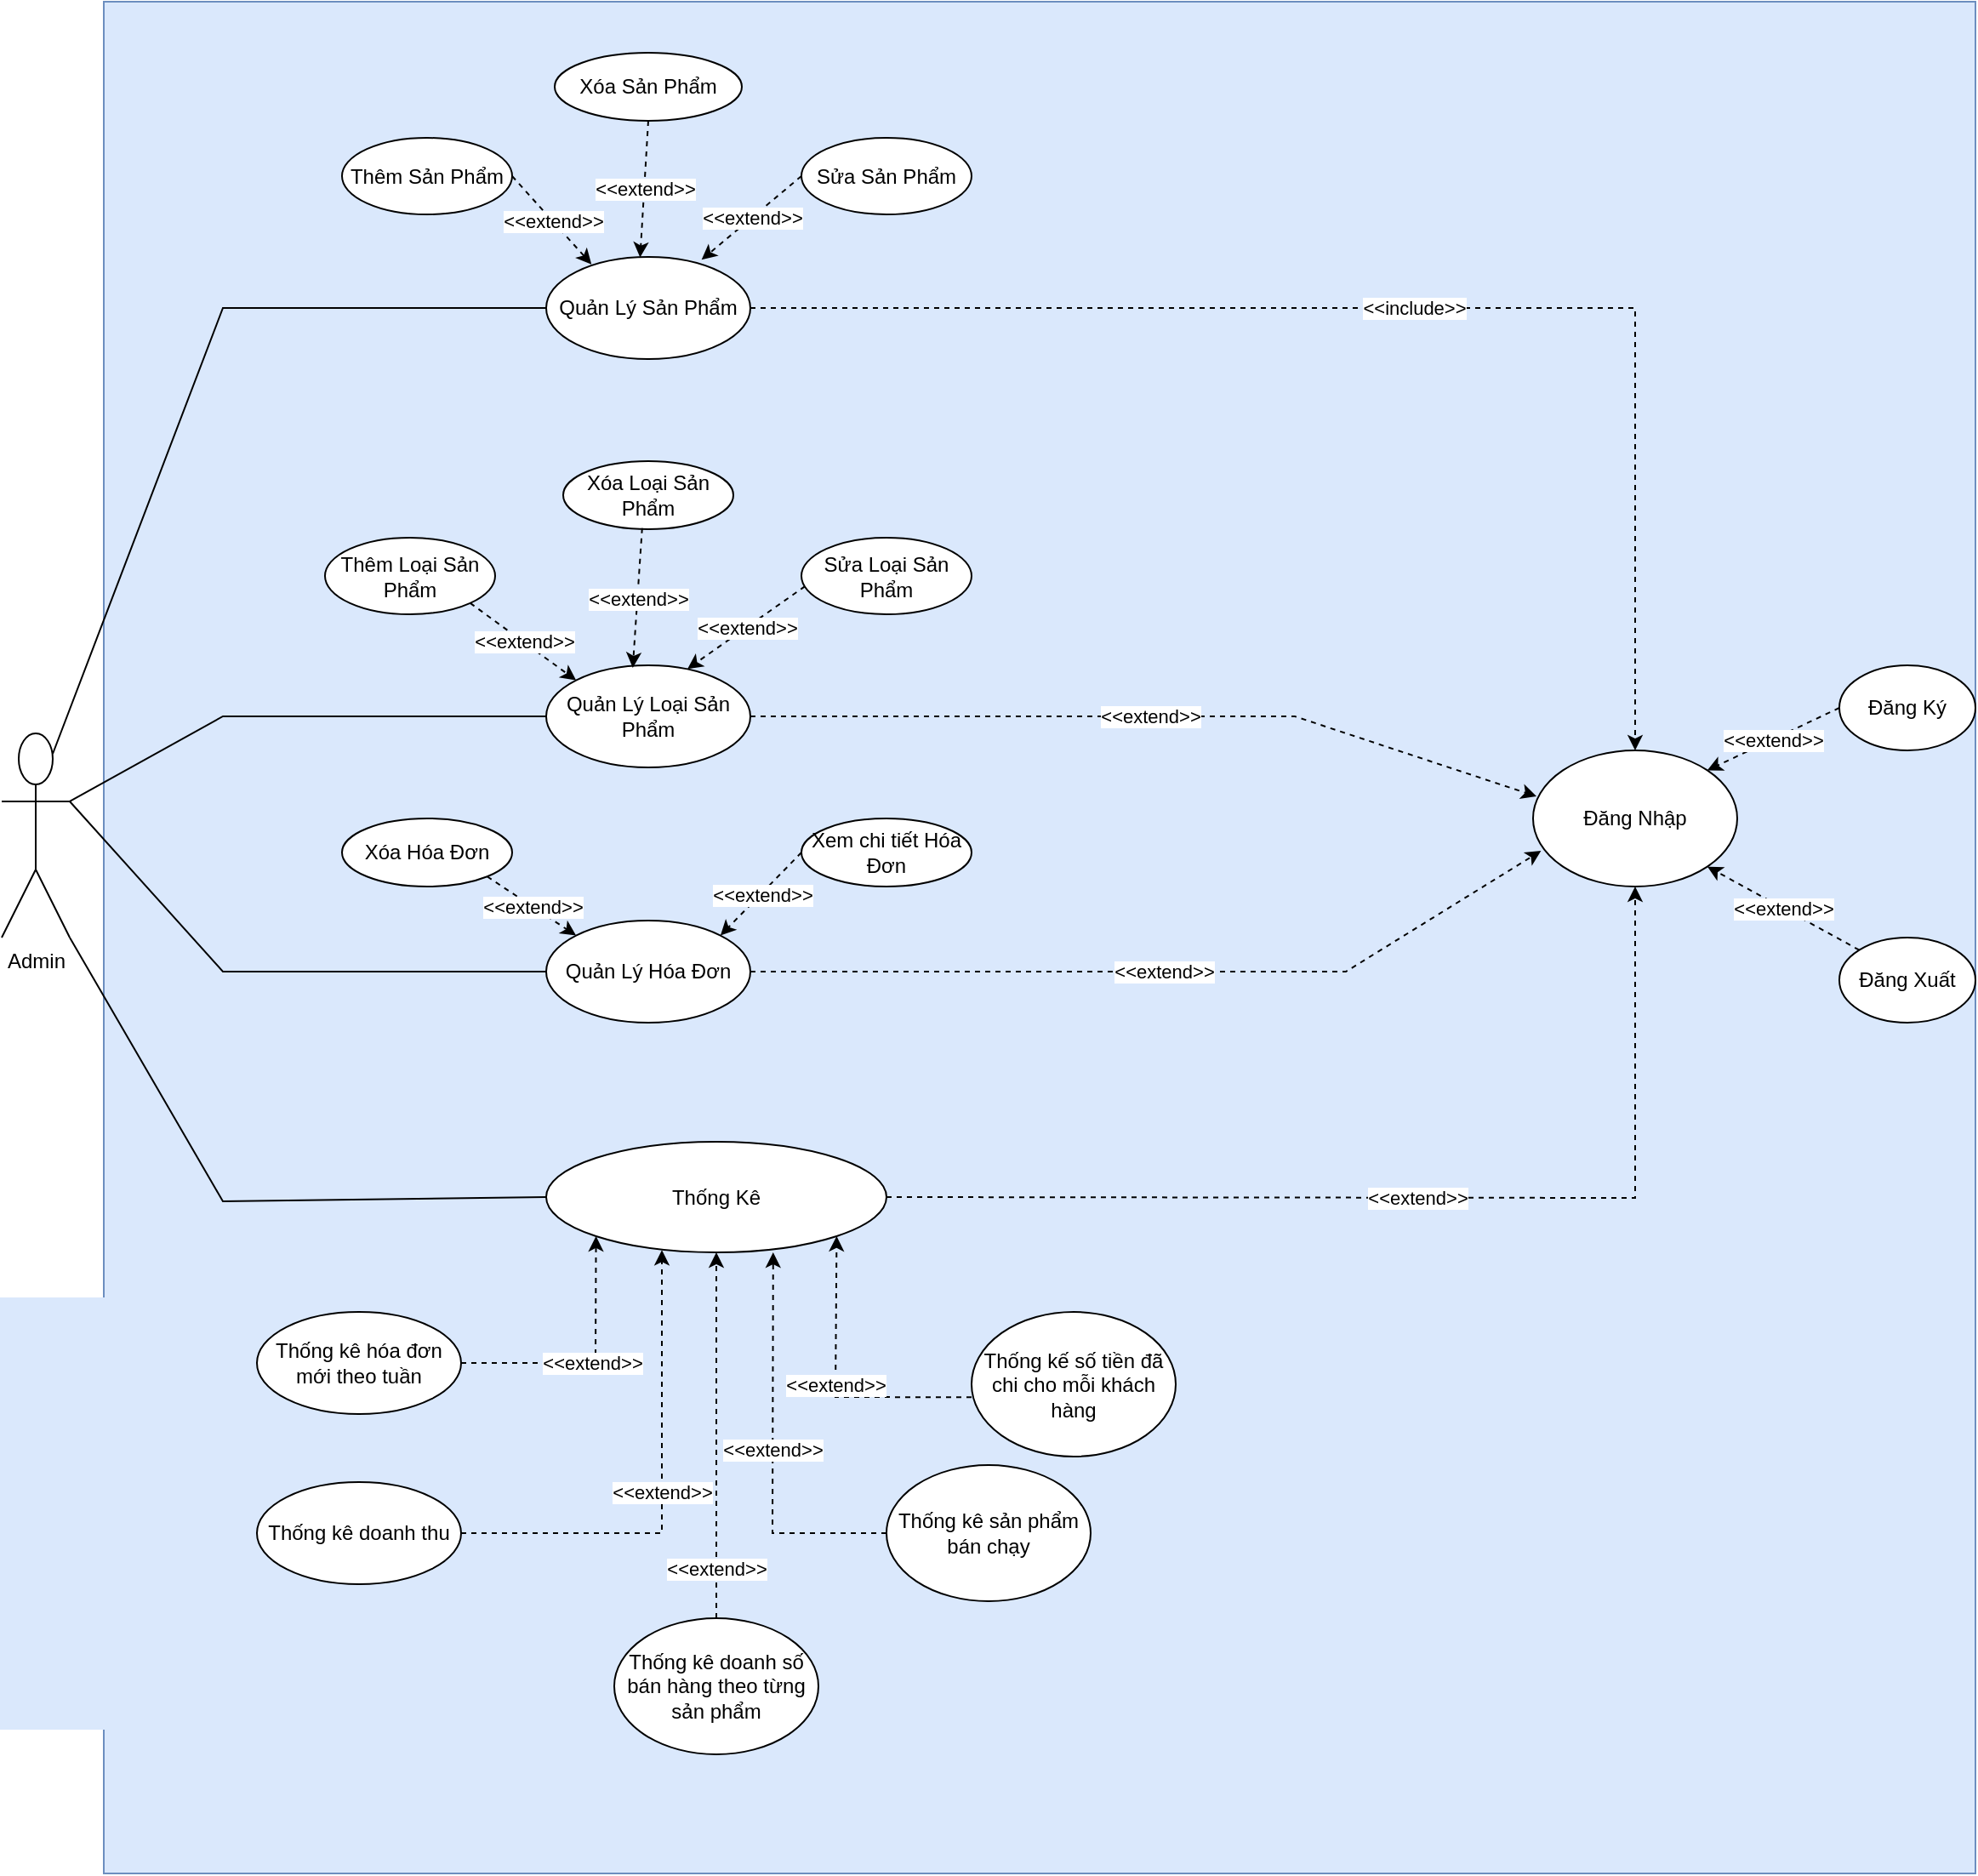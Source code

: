 <mxfile version="16.0.3" type="github" pages="2">
  <diagram id="HaQmwH3HXjexHFU-qfym" name="Admin">
    <mxGraphModel dx="1738" dy="2138" grid="1" gridSize="10" guides="1" tooltips="1" connect="1" arrows="1" fold="1" page="1" pageScale="1" pageWidth="827" pageHeight="1169" math="0" shadow="0">
      <root>
        <mxCell id="0" />
        <mxCell id="1" parent="0" />
        <mxCell id="b2a4z9m1obHcHkiUkjJr-1" value="" style="whiteSpace=wrap;html=1;aspect=fixed;fillColor=#dae8fc;strokeColor=#6c8ebf;" parent="1" vertex="1">
          <mxGeometry x="70" y="-140" width="1100" height="1100" as="geometry" />
        </mxCell>
        <mxCell id="2sSeKBzKPZfeEy6mwuEM-1" value="Admin" style="shape=umlActor;verticalLabelPosition=bottom;verticalAlign=top;html=1;outlineConnect=0;" parent="1" vertex="1">
          <mxGeometry x="10" y="290" width="40" height="120" as="geometry" />
        </mxCell>
        <mxCell id="2sSeKBzKPZfeEy6mwuEM-2" value="Quản Lý Sản Phẩm" style="ellipse;whiteSpace=wrap;html=1;" parent="1" vertex="1">
          <mxGeometry x="330" y="10" width="120" height="60" as="geometry" />
        </mxCell>
        <mxCell id="2sSeKBzKPZfeEy6mwuEM-3" value="Xóa Sản Phẩm" style="ellipse;whiteSpace=wrap;html=1;" parent="1" vertex="1">
          <mxGeometry x="335" y="-110" width="110" height="40" as="geometry" />
        </mxCell>
        <mxCell id="2sSeKBzKPZfeEy6mwuEM-5" value="Quản Lý Loại Sản Phẩm" style="ellipse;whiteSpace=wrap;html=1;" parent="1" vertex="1">
          <mxGeometry x="330" y="250" width="120" height="60" as="geometry" />
        </mxCell>
        <mxCell id="2sSeKBzKPZfeEy6mwuEM-6" value="Sửa Loại Sản Phẩm" style="ellipse;whiteSpace=wrap;html=1;" parent="1" vertex="1">
          <mxGeometry x="480" y="175" width="100" height="45" as="geometry" />
        </mxCell>
        <mxCell id="2sSeKBzKPZfeEy6mwuEM-8" value="Thêm Loại Sản Phẩm" style="ellipse;whiteSpace=wrap;html=1;" parent="1" vertex="1">
          <mxGeometry x="200" y="175" width="100" height="45" as="geometry" />
        </mxCell>
        <mxCell id="2sSeKBzKPZfeEy6mwuEM-10" value="Xóa Loại Sản Phẩm" style="ellipse;whiteSpace=wrap;html=1;" parent="1" vertex="1">
          <mxGeometry x="340" y="130" width="100" height="40" as="geometry" />
        </mxCell>
        <mxCell id="2sSeKBzKPZfeEy6mwuEM-13" value="Thêm Sản Phẩm" style="ellipse;whiteSpace=wrap;html=1;" parent="1" vertex="1">
          <mxGeometry x="210" y="-60" width="100" height="45" as="geometry" />
        </mxCell>
        <mxCell id="2sSeKBzKPZfeEy6mwuEM-15" value="Sửa Sản Phẩm" style="ellipse;whiteSpace=wrap;html=1;" parent="1" vertex="1">
          <mxGeometry x="480" y="-60" width="100" height="45" as="geometry" />
        </mxCell>
        <mxCell id="2sSeKBzKPZfeEy6mwuEM-16" value="Quản Lý Hóa Đơn" style="ellipse;whiteSpace=wrap;html=1;" parent="1" vertex="1">
          <mxGeometry x="330" y="400" width="120" height="60" as="geometry" />
        </mxCell>
        <mxCell id="2sSeKBzKPZfeEy6mwuEM-17" value="Xóa Hóa Đơn" style="ellipse;whiteSpace=wrap;html=1;" parent="1" vertex="1">
          <mxGeometry x="210" y="340" width="100" height="40" as="geometry" />
        </mxCell>
        <mxCell id="2sSeKBzKPZfeEy6mwuEM-19" value="Xem chi tiết Hóa Đơn" style="ellipse;whiteSpace=wrap;html=1;" parent="1" vertex="1">
          <mxGeometry x="480" y="340" width="100" height="40" as="geometry" />
        </mxCell>
        <mxCell id="2sSeKBzKPZfeEy6mwuEM-21" value="Thống Kê" style="ellipse;whiteSpace=wrap;html=1;" parent="1" vertex="1">
          <mxGeometry x="330" y="530" width="200" height="65" as="geometry" />
        </mxCell>
        <mxCell id="2sSeKBzKPZfeEy6mwuEM-22" value="Thống kê hóa đơn mới theo tuần" style="ellipse;whiteSpace=wrap;html=1;" parent="1" vertex="1">
          <mxGeometry x="160" y="630" width="120" height="60" as="geometry" />
        </mxCell>
        <mxCell id="2sSeKBzKPZfeEy6mwuEM-23" value="Thống kê doanh thu" style="ellipse;whiteSpace=wrap;html=1;" parent="1" vertex="1">
          <mxGeometry x="160" y="730" width="120" height="60" as="geometry" />
        </mxCell>
        <mxCell id="2sSeKBzKPZfeEy6mwuEM-24" value="Thống kê doanh số bán hàng theo từng sản phẩm" style="ellipse;whiteSpace=wrap;html=1;" parent="1" vertex="1">
          <mxGeometry x="370" y="810" width="120" height="80" as="geometry" />
        </mxCell>
        <mxCell id="2sSeKBzKPZfeEy6mwuEM-25" value="Thống kế số tiền đã chi cho mỗi khách hàng" style="ellipse;whiteSpace=wrap;html=1;" parent="1" vertex="1">
          <mxGeometry x="580" y="630" width="120" height="85" as="geometry" />
        </mxCell>
        <mxCell id="2sSeKBzKPZfeEy6mwuEM-26" value="Thống kê sản phẩm bán chạy" style="ellipse;whiteSpace=wrap;html=1;" parent="1" vertex="1">
          <mxGeometry x="530" y="720" width="120" height="80" as="geometry" />
        </mxCell>
        <mxCell id="2sSeKBzKPZfeEy6mwuEM-32" value="Đăng Nhập" style="ellipse;whiteSpace=wrap;html=1;" parent="1" vertex="1">
          <mxGeometry x="910" y="300" width="120" height="80" as="geometry" />
        </mxCell>
        <mxCell id="2sSeKBzKPZfeEy6mwuEM-33" value="Đăng Ký" style="ellipse;whiteSpace=wrap;html=1;" parent="1" vertex="1">
          <mxGeometry x="1090" y="250" width="80" height="50" as="geometry" />
        </mxCell>
        <mxCell id="2sSeKBzKPZfeEy6mwuEM-34" value="Đăng Xuất" style="ellipse;whiteSpace=wrap;html=1;" parent="1" vertex="1">
          <mxGeometry x="1090" y="410" width="80" height="50" as="geometry" />
        </mxCell>
        <mxCell id="FUVvX2TOFJs-rZoYn1ly-3" value="" style="endArrow=none;html=1;rounded=0;strokeColor=default;exitX=0.75;exitY=0.1;exitDx=0;exitDy=0;exitPerimeter=0;entryX=0;entryY=0.5;entryDx=0;entryDy=0;" parent="1" source="2sSeKBzKPZfeEy6mwuEM-1" target="2sSeKBzKPZfeEy6mwuEM-2" edge="1">
          <mxGeometry width="50" height="50" relative="1" as="geometry">
            <mxPoint x="580" y="500" as="sourcePoint" />
            <mxPoint x="630" y="450" as="targetPoint" />
            <Array as="points">
              <mxPoint x="140" y="40" />
            </Array>
          </mxGeometry>
        </mxCell>
        <mxCell id="FUVvX2TOFJs-rZoYn1ly-5" value="" style="endArrow=none;html=1;rounded=0;strokeColor=default;entryX=0;entryY=0.5;entryDx=0;entryDy=0;exitX=1;exitY=0.333;exitDx=0;exitDy=0;exitPerimeter=0;" parent="1" source="2sSeKBzKPZfeEy6mwuEM-1" target="2sSeKBzKPZfeEy6mwuEM-5" edge="1">
          <mxGeometry width="50" height="50" relative="1" as="geometry">
            <mxPoint x="100" y="320" as="sourcePoint" />
            <mxPoint x="630" y="450" as="targetPoint" />
            <Array as="points">
              <mxPoint x="140" y="280" />
            </Array>
          </mxGeometry>
        </mxCell>
        <mxCell id="FUVvX2TOFJs-rZoYn1ly-6" value="" style="endArrow=none;html=1;rounded=0;strokeColor=default;entryX=0;entryY=0.5;entryDx=0;entryDy=0;" parent="1" target="2sSeKBzKPZfeEy6mwuEM-16" edge="1">
          <mxGeometry width="50" height="50" relative="1" as="geometry">
            <mxPoint x="50" y="330" as="sourcePoint" />
            <mxPoint x="630" y="450" as="targetPoint" />
            <Array as="points">
              <mxPoint x="140" y="430" />
            </Array>
          </mxGeometry>
        </mxCell>
        <mxCell id="FUVvX2TOFJs-rZoYn1ly-7" value="" style="endArrow=none;html=1;rounded=0;strokeColor=default;exitX=1;exitY=1;exitDx=0;exitDy=0;exitPerimeter=0;entryX=0;entryY=0.5;entryDx=0;entryDy=0;" parent="1" source="2sSeKBzKPZfeEy6mwuEM-1" target="2sSeKBzKPZfeEy6mwuEM-21" edge="1">
          <mxGeometry width="50" height="50" relative="1" as="geometry">
            <mxPoint x="580" y="500" as="sourcePoint" />
            <mxPoint x="630" y="450" as="targetPoint" />
            <Array as="points">
              <mxPoint x="140" y="565" />
            </Array>
          </mxGeometry>
        </mxCell>
        <mxCell id="zfTVj7RX99jKt5tRlZYa-2" value="" style="endArrow=classic;html=1;rounded=0;dashed=1;exitX=1;exitY=0.5;exitDx=0;exitDy=0;entryX=0.222;entryY=0.072;entryDx=0;entryDy=0;entryPerimeter=0;" edge="1" parent="1" source="2sSeKBzKPZfeEy6mwuEM-13" target="2sSeKBzKPZfeEy6mwuEM-2">
          <mxGeometry relative="1" as="geometry">
            <mxPoint x="350" y="80" as="sourcePoint" />
            <mxPoint x="450" y="80" as="targetPoint" />
          </mxGeometry>
        </mxCell>
        <mxCell id="zfTVj7RX99jKt5tRlZYa-3" value="&amp;lt;&amp;lt;extend&amp;gt;&amp;gt;" style="edgeLabel;resizable=0;html=1;align=center;verticalAlign=middle;" connectable="0" vertex="1" parent="zfTVj7RX99jKt5tRlZYa-2">
          <mxGeometry relative="1" as="geometry" />
        </mxCell>
        <mxCell id="zfTVj7RX99jKt5tRlZYa-6" value="" style="endArrow=classic;html=1;rounded=0;dashed=1;exitX=0.5;exitY=1;exitDx=0;exitDy=0;entryX=0.46;entryY=0.005;entryDx=0;entryDy=0;entryPerimeter=0;" edge="1" parent="1" source="2sSeKBzKPZfeEy6mwuEM-3" target="2sSeKBzKPZfeEy6mwuEM-2">
          <mxGeometry relative="1" as="geometry">
            <mxPoint x="320" y="-27.5" as="sourcePoint" />
            <mxPoint x="366.64" y="24.32" as="targetPoint" />
          </mxGeometry>
        </mxCell>
        <mxCell id="zfTVj7RX99jKt5tRlZYa-7" value="&amp;lt;&amp;lt;extend&amp;gt;&amp;gt;" style="edgeLabel;resizable=0;html=1;align=center;verticalAlign=middle;" connectable="0" vertex="1" parent="zfTVj7RX99jKt5tRlZYa-6">
          <mxGeometry relative="1" as="geometry" />
        </mxCell>
        <mxCell id="zfTVj7RX99jKt5tRlZYa-8" value="" style="endArrow=classic;html=1;rounded=0;dashed=1;exitX=0;exitY=0.5;exitDx=0;exitDy=0;entryX=0.761;entryY=0.028;entryDx=0;entryDy=0;entryPerimeter=0;" edge="1" parent="1" source="2sSeKBzKPZfeEy6mwuEM-15" target="2sSeKBzKPZfeEy6mwuEM-2">
          <mxGeometry relative="1" as="geometry">
            <mxPoint x="400" y="-60" as="sourcePoint" />
            <mxPoint x="395.2" y="20.3" as="targetPoint" />
          </mxGeometry>
        </mxCell>
        <mxCell id="zfTVj7RX99jKt5tRlZYa-9" value="&amp;lt;&amp;lt;extend&amp;gt;&amp;gt;" style="edgeLabel;resizable=0;html=1;align=center;verticalAlign=middle;" connectable="0" vertex="1" parent="zfTVj7RX99jKt5tRlZYa-8">
          <mxGeometry relative="1" as="geometry" />
        </mxCell>
        <mxCell id="zfTVj7RX99jKt5tRlZYa-10" value="" style="endArrow=classic;html=1;rounded=0;dashed=1;exitX=1;exitY=1;exitDx=0;exitDy=0;entryX=0;entryY=0;entryDx=0;entryDy=0;" edge="1" parent="1" source="2sSeKBzKPZfeEy6mwuEM-8" target="2sSeKBzKPZfeEy6mwuEM-5">
          <mxGeometry relative="1" as="geometry">
            <mxPoint x="410" y="-50" as="sourcePoint" />
            <mxPoint x="405.2" y="30.3" as="targetPoint" />
          </mxGeometry>
        </mxCell>
        <mxCell id="zfTVj7RX99jKt5tRlZYa-11" value="&amp;lt;&amp;lt;extend&amp;gt;&amp;gt;" style="edgeLabel;resizable=0;html=1;align=center;verticalAlign=middle;" connectable="0" vertex="1" parent="zfTVj7RX99jKt5tRlZYa-10">
          <mxGeometry relative="1" as="geometry" />
        </mxCell>
        <mxCell id="zfTVj7RX99jKt5tRlZYa-12" value="" style="endArrow=classic;html=1;rounded=0;dashed=1;exitX=0.464;exitY=0.985;exitDx=0;exitDy=0;entryX=0.424;entryY=0.024;entryDx=0;entryDy=0;entryPerimeter=0;exitPerimeter=0;" edge="1" parent="1" source="2sSeKBzKPZfeEy6mwuEM-10" target="2sSeKBzKPZfeEy6mwuEM-5">
          <mxGeometry relative="1" as="geometry">
            <mxPoint x="295.62" y="223.29" as="sourcePoint" />
            <mxPoint x="357.392" y="268.878" as="targetPoint" />
          </mxGeometry>
        </mxCell>
        <mxCell id="zfTVj7RX99jKt5tRlZYa-13" value="&amp;lt;&amp;lt;extend&amp;gt;&amp;gt;" style="edgeLabel;resizable=0;html=1;align=center;verticalAlign=middle;" connectable="0" vertex="1" parent="zfTVj7RX99jKt5tRlZYa-12">
          <mxGeometry relative="1" as="geometry" />
        </mxCell>
        <mxCell id="zfTVj7RX99jKt5tRlZYa-14" value="" style="endArrow=classic;html=1;rounded=0;dashed=1;exitX=0.021;exitY=0.635;exitDx=0;exitDy=0;entryX=0.692;entryY=0.035;entryDx=0;entryDy=0;entryPerimeter=0;exitPerimeter=0;" edge="1" parent="1" source="2sSeKBzKPZfeEy6mwuEM-6" target="2sSeKBzKPZfeEy6mwuEM-5">
          <mxGeometry relative="1" as="geometry">
            <mxPoint x="396.4" y="179.4" as="sourcePoint" />
            <mxPoint x="390.88" y="261.44" as="targetPoint" />
          </mxGeometry>
        </mxCell>
        <mxCell id="zfTVj7RX99jKt5tRlZYa-15" value="&amp;lt;&amp;lt;extend&amp;gt;&amp;gt;" style="edgeLabel;resizable=0;html=1;align=center;verticalAlign=middle;" connectable="0" vertex="1" parent="zfTVj7RX99jKt5tRlZYa-14">
          <mxGeometry relative="1" as="geometry" />
        </mxCell>
        <mxCell id="zfTVj7RX99jKt5tRlZYa-16" value="" style="endArrow=classic;html=1;rounded=0;dashed=1;exitX=1;exitY=0.5;exitDx=0;exitDy=0;" edge="1" parent="1" source="2sSeKBzKPZfeEy6mwuEM-2" target="2sSeKBzKPZfeEy6mwuEM-32">
          <mxGeometry relative="1" as="geometry">
            <mxPoint x="406.4" y="189.4" as="sourcePoint" />
            <mxPoint x="400.88" y="271.44" as="targetPoint" />
            <Array as="points">
              <mxPoint x="970" y="40" />
            </Array>
          </mxGeometry>
        </mxCell>
        <mxCell id="zfTVj7RX99jKt5tRlZYa-17" value="&amp;lt;&amp;lt;include&amp;gt;&amp;gt;" style="edgeLabel;resizable=0;html=1;align=center;verticalAlign=middle;" connectable="0" vertex="1" parent="zfTVj7RX99jKt5tRlZYa-16">
          <mxGeometry relative="1" as="geometry" />
        </mxCell>
        <mxCell id="zfTVj7RX99jKt5tRlZYa-18" value="" style="endArrow=classic;html=1;rounded=0;dashed=1;exitX=0;exitY=0.5;exitDx=0;exitDy=0;entryX=1;entryY=0;entryDx=0;entryDy=0;" edge="1" parent="1" source="2sSeKBzKPZfeEy6mwuEM-33" target="2sSeKBzKPZfeEy6mwuEM-32">
          <mxGeometry relative="1" as="geometry">
            <mxPoint x="416.4" y="199.4" as="sourcePoint" />
            <mxPoint x="410.88" y="281.44" as="targetPoint" />
          </mxGeometry>
        </mxCell>
        <mxCell id="zfTVj7RX99jKt5tRlZYa-19" value="&amp;lt;&amp;lt;extend&amp;gt;&amp;gt;" style="edgeLabel;resizable=0;html=1;align=center;verticalAlign=middle;" connectable="0" vertex="1" parent="zfTVj7RX99jKt5tRlZYa-18">
          <mxGeometry relative="1" as="geometry" />
        </mxCell>
        <mxCell id="zfTVj7RX99jKt5tRlZYa-20" value="" style="endArrow=classic;html=1;rounded=0;dashed=1;exitX=0;exitY=0;exitDx=0;exitDy=0;entryX=1;entryY=1;entryDx=0;entryDy=0;" edge="1" parent="1" source="2sSeKBzKPZfeEy6mwuEM-34" target="2sSeKBzKPZfeEy6mwuEM-32">
          <mxGeometry relative="1" as="geometry">
            <mxPoint x="1100" y="285" as="sourcePoint" />
            <mxPoint x="1022.426" y="321.716" as="targetPoint" />
          </mxGeometry>
        </mxCell>
        <mxCell id="zfTVj7RX99jKt5tRlZYa-21" value="&amp;lt;&amp;lt;extend&amp;gt;&amp;gt;" style="edgeLabel;resizable=0;html=1;align=center;verticalAlign=middle;" connectable="0" vertex="1" parent="zfTVj7RX99jKt5tRlZYa-20">
          <mxGeometry relative="1" as="geometry" />
        </mxCell>
        <mxCell id="zfTVj7RX99jKt5tRlZYa-22" value="" style="endArrow=classic;html=1;rounded=0;dashed=1;exitX=0;exitY=0.5;exitDx=0;exitDy=0;entryX=1;entryY=0;entryDx=0;entryDy=0;" edge="1" parent="1" source="2sSeKBzKPZfeEy6mwuEM-19" target="2sSeKBzKPZfeEy6mwuEM-16">
          <mxGeometry relative="1" as="geometry">
            <mxPoint x="492.1" y="213.575" as="sourcePoint" />
            <mxPoint x="423.04" y="262.1" as="targetPoint" />
          </mxGeometry>
        </mxCell>
        <mxCell id="zfTVj7RX99jKt5tRlZYa-23" value="&amp;lt;&amp;lt;extend&amp;gt;&amp;gt;" style="edgeLabel;resizable=0;html=1;align=center;verticalAlign=middle;" connectable="0" vertex="1" parent="zfTVj7RX99jKt5tRlZYa-22">
          <mxGeometry relative="1" as="geometry" />
        </mxCell>
        <mxCell id="zfTVj7RX99jKt5tRlZYa-24" value="" style="endArrow=classic;html=1;rounded=0;dashed=1;exitX=1;exitY=1;exitDx=0;exitDy=0;entryX=0;entryY=0;entryDx=0;entryDy=0;" edge="1" parent="1" source="2sSeKBzKPZfeEy6mwuEM-17" target="2sSeKBzKPZfeEy6mwuEM-16">
          <mxGeometry relative="1" as="geometry">
            <mxPoint x="490.0" y="370" as="sourcePoint" />
            <mxPoint x="442.974" y="419.064" as="targetPoint" />
          </mxGeometry>
        </mxCell>
        <mxCell id="zfTVj7RX99jKt5tRlZYa-25" value="&amp;lt;&amp;lt;extend&amp;gt;&amp;gt;" style="edgeLabel;resizable=0;html=1;align=center;verticalAlign=middle;" connectable="0" vertex="1" parent="zfTVj7RX99jKt5tRlZYa-24">
          <mxGeometry relative="1" as="geometry" />
        </mxCell>
        <mxCell id="zfTVj7RX99jKt5tRlZYa-26" value="" style="endArrow=classic;html=1;rounded=0;dashed=1;exitX=0;exitY=0.59;exitDx=0;exitDy=0;entryX=1;entryY=1;entryDx=0;entryDy=0;exitPerimeter=0;" edge="1" parent="1" source="2sSeKBzKPZfeEy6mwuEM-25" target="2sSeKBzKPZfeEy6mwuEM-21">
          <mxGeometry relative="1" as="geometry">
            <mxPoint x="490.0" y="370" as="sourcePoint" />
            <mxPoint x="442.974" y="419.064" as="targetPoint" />
            <Array as="points">
              <mxPoint x="500" y="680" />
            </Array>
          </mxGeometry>
        </mxCell>
        <mxCell id="zfTVj7RX99jKt5tRlZYa-27" value="&amp;lt;&amp;lt;extend&amp;gt;&amp;gt;" style="edgeLabel;resizable=0;html=1;align=center;verticalAlign=middle;" connectable="0" vertex="1" parent="zfTVj7RX99jKt5tRlZYa-26">
          <mxGeometry relative="1" as="geometry" />
        </mxCell>
        <mxCell id="zfTVj7RX99jKt5tRlZYa-28" value="" style="endArrow=classic;html=1;rounded=0;dashed=1;exitX=0;exitY=0.5;exitDx=0;exitDy=0;entryX=0.667;entryY=1;entryDx=0;entryDy=0;entryPerimeter=0;" edge="1" parent="1" source="2sSeKBzKPZfeEy6mwuEM-26" target="2sSeKBzKPZfeEy6mwuEM-21">
          <mxGeometry relative="1" as="geometry">
            <mxPoint x="520" y="677.65" as="sourcePoint" />
            <mxPoint x="442.426" y="596.213" as="targetPoint" />
            <Array as="points">
              <mxPoint x="463" y="760" />
            </Array>
          </mxGeometry>
        </mxCell>
        <mxCell id="zfTVj7RX99jKt5tRlZYa-29" value="&amp;lt;&amp;lt;extend&amp;gt;&amp;gt;" style="edgeLabel;resizable=0;html=1;align=center;verticalAlign=middle;" connectable="0" vertex="1" parent="zfTVj7RX99jKt5tRlZYa-28">
          <mxGeometry relative="1" as="geometry" />
        </mxCell>
        <mxCell id="zfTVj7RX99jKt5tRlZYa-30" value="" style="endArrow=classic;html=1;rounded=0;dashed=1;exitX=1;exitY=0.5;exitDx=0;exitDy=0;entryX=0;entryY=1;entryDx=0;entryDy=0;" edge="1" parent="1" source="2sSeKBzKPZfeEy6mwuEM-22" target="2sSeKBzKPZfeEy6mwuEM-21">
          <mxGeometry relative="1" as="geometry">
            <mxPoint x="530" y="687.65" as="sourcePoint" />
            <mxPoint x="452.426" y="606.213" as="targetPoint" />
            <Array as="points">
              <mxPoint x="359" y="660" />
            </Array>
          </mxGeometry>
        </mxCell>
        <mxCell id="zfTVj7RX99jKt5tRlZYa-31" value="&amp;lt;&amp;lt;extend&amp;gt;&amp;gt;" style="edgeLabel;resizable=0;html=1;align=center;verticalAlign=middle;" connectable="0" vertex="1" parent="zfTVj7RX99jKt5tRlZYa-30">
          <mxGeometry relative="1" as="geometry" />
        </mxCell>
        <mxCell id="zfTVj7RX99jKt5tRlZYa-32" value="" style="endArrow=classic;html=1;rounded=0;dashed=1;exitX=0.5;exitY=0;exitDx=0;exitDy=0;entryX=0.5;entryY=1;entryDx=0;entryDy=0;" edge="1" parent="1" source="2sSeKBzKPZfeEy6mwuEM-24" target="2sSeKBzKPZfeEy6mwuEM-21">
          <mxGeometry relative="1" as="geometry">
            <mxPoint x="540" y="697.65" as="sourcePoint" />
            <mxPoint x="462.426" y="616.213" as="targetPoint" />
            <Array as="points" />
          </mxGeometry>
        </mxCell>
        <mxCell id="zfTVj7RX99jKt5tRlZYa-33" value="&amp;lt;&amp;lt;extend&amp;gt;&amp;gt;" style="edgeLabel;resizable=0;html=1;align=center;verticalAlign=middle;" connectable="0" vertex="1" parent="zfTVj7RX99jKt5tRlZYa-32">
          <mxGeometry relative="1" as="geometry">
            <mxPoint y="78" as="offset" />
          </mxGeometry>
        </mxCell>
        <mxCell id="zfTVj7RX99jKt5tRlZYa-34" value="" style="endArrow=classic;html=1;rounded=0;dashed=1;exitX=1;exitY=0.5;exitDx=0;exitDy=0;entryX=0.34;entryY=0.979;entryDx=0;entryDy=0;entryPerimeter=0;" edge="1" parent="1" source="2sSeKBzKPZfeEy6mwuEM-23" target="2sSeKBzKPZfeEy6mwuEM-21">
          <mxGeometry relative="1" as="geometry">
            <mxPoint x="290" y="670" as="sourcePoint" />
            <mxPoint x="368.743" y="595.302" as="targetPoint" />
            <Array as="points">
              <mxPoint x="398" y="760" />
            </Array>
          </mxGeometry>
        </mxCell>
        <mxCell id="zfTVj7RX99jKt5tRlZYa-35" value="&amp;lt;&amp;lt;extend&amp;gt;&amp;gt;" style="edgeLabel;resizable=0;html=1;align=center;verticalAlign=middle;" connectable="0" vertex="1" parent="zfTVj7RX99jKt5tRlZYa-34">
          <mxGeometry relative="1" as="geometry" />
        </mxCell>
        <mxCell id="zfTVj7RX99jKt5tRlZYa-36" value="" style="endArrow=classic;html=1;rounded=0;dashed=1;exitX=1;exitY=0.5;exitDx=0;exitDy=0;entryX=0.5;entryY=1;entryDx=0;entryDy=0;" edge="1" parent="1" source="2sSeKBzKPZfeEy6mwuEM-21" target="2sSeKBzKPZfeEy6mwuEM-32">
          <mxGeometry relative="1" as="geometry">
            <mxPoint x="300" y="680" as="sourcePoint" />
            <mxPoint x="378.743" y="605.302" as="targetPoint" />
            <Array as="points">
              <mxPoint x="970" y="563" />
            </Array>
          </mxGeometry>
        </mxCell>
        <mxCell id="zfTVj7RX99jKt5tRlZYa-37" value="&amp;lt;&amp;lt;extend&amp;gt;&amp;gt;" style="edgeLabel;resizable=0;html=1;align=center;verticalAlign=middle;" connectable="0" vertex="1" parent="zfTVj7RX99jKt5tRlZYa-36">
          <mxGeometry relative="1" as="geometry" />
        </mxCell>
        <mxCell id="zfTVj7RX99jKt5tRlZYa-38" value="" style="endArrow=classic;html=1;rounded=0;dashed=1;exitX=1;exitY=0.5;exitDx=0;exitDy=0;entryX=0.017;entryY=0.338;entryDx=0;entryDy=0;entryPerimeter=0;" edge="1" parent="1" source="2sSeKBzKPZfeEy6mwuEM-5" target="2sSeKBzKPZfeEy6mwuEM-32">
          <mxGeometry relative="1" as="geometry">
            <mxPoint x="540" y="572.5" as="sourcePoint" />
            <mxPoint x="980" y="390" as="targetPoint" />
            <Array as="points">
              <mxPoint x="770" y="280" />
            </Array>
          </mxGeometry>
        </mxCell>
        <mxCell id="zfTVj7RX99jKt5tRlZYa-39" value="&amp;lt;&amp;lt;extend&amp;gt;&amp;gt;" style="edgeLabel;resizable=0;html=1;align=center;verticalAlign=middle;" connectable="0" vertex="1" parent="zfTVj7RX99jKt5tRlZYa-38">
          <mxGeometry relative="1" as="geometry" />
        </mxCell>
        <mxCell id="zfTVj7RX99jKt5tRlZYa-40" value="" style="endArrow=classic;html=1;rounded=0;dashed=1;exitX=1;exitY=0.5;exitDx=0;exitDy=0;entryX=0.039;entryY=0.738;entryDx=0;entryDy=0;entryPerimeter=0;" edge="1" parent="1" source="2sSeKBzKPZfeEy6mwuEM-16" target="2sSeKBzKPZfeEy6mwuEM-32">
          <mxGeometry relative="1" as="geometry">
            <mxPoint x="460" y="290" as="sourcePoint" />
            <mxPoint x="937.574" y="321.716" as="targetPoint" />
            <Array as="points">
              <mxPoint x="800" y="430" />
            </Array>
          </mxGeometry>
        </mxCell>
        <mxCell id="zfTVj7RX99jKt5tRlZYa-41" value="&amp;lt;&amp;lt;extend&amp;gt;&amp;gt;" style="edgeLabel;resizable=0;html=1;align=center;verticalAlign=middle;" connectable="0" vertex="1" parent="zfTVj7RX99jKt5tRlZYa-40">
          <mxGeometry relative="1" as="geometry" />
        </mxCell>
      </root>
    </mxGraphModel>
  </diagram>
  <diagram id="tFsubV8nG7XR1WXdBprO" name="User">
    <mxGraphModel dx="1738" dy="2138" grid="1" gridSize="10" guides="1" tooltips="1" connect="1" arrows="1" fold="1" page="1" pageScale="1" pageWidth="827" pageHeight="1169" background="#F1FAEE" math="0" shadow="0">
      <root>
        <mxCell id="M_7yzRCeP24yzsqzJ35s-0" />
        <mxCell id="M_7yzRCeP24yzsqzJ35s-1" parent="M_7yzRCeP24yzsqzJ35s-0" />
        <mxCell id="XPKbTbPLt3oPCOrSFxnQ-1" value="" style="rounded=0;whiteSpace=wrap;html=1;fillColor=#dae8fc;strokeColor=#6c8ebf;" parent="M_7yzRCeP24yzsqzJ35s-1" vertex="1">
          <mxGeometry x="50" y="-10" width="1040" height="660" as="geometry" />
        </mxCell>
        <mxCell id="M_7yzRCeP24yzsqzJ35s-2" value="User" style="shape=umlActor;verticalLabelPosition=bottom;verticalAlign=top;html=1;outlineConnect=0;fillColor=#A8DADC;strokeColor=#457B9D;fontColor=#1D3557;" parent="M_7yzRCeP24yzsqzJ35s-1" vertex="1">
          <mxGeometry y="210" width="50" height="160" as="geometry" />
        </mxCell>
        <mxCell id="M_7yzRCeP24yzsqzJ35s-3" value="Đăng nhập" style="ellipse;whiteSpace=wrap;html=1;fillColor=#A8DADC;strokeColor=#457B9D;fontColor=#1D3557;" parent="M_7yzRCeP24yzsqzJ35s-1" vertex="1">
          <mxGeometry x="810" y="290" width="130" height="50" as="geometry" />
        </mxCell>
        <mxCell id="M_7yzRCeP24yzsqzJ35s-4" value="Đăng ký" style="ellipse;whiteSpace=wrap;html=1;fillColor=#A8DADC;strokeColor=#457B9D;fontColor=#1D3557;" parent="M_7yzRCeP24yzsqzJ35s-1" vertex="1">
          <mxGeometry x="1000" y="240" width="80" height="40" as="geometry" />
        </mxCell>
        <mxCell id="M_7yzRCeP24yzsqzJ35s-7" value="Tìm kiếm sản phẩm" style="ellipse;whiteSpace=wrap;html=1;fillColor=#A8DADC;strokeColor=#457B9D;fontColor=#1D3557;" parent="M_7yzRCeP24yzsqzJ35s-1" vertex="1">
          <mxGeometry x="360" y="80" width="120" height="50" as="geometry" />
        </mxCell>
        <mxCell id="M_7yzRCeP24yzsqzJ35s-8" value="Đăng xuất" style="ellipse;whiteSpace=wrap;html=1;fillColor=#A8DADC;strokeColor=#457B9D;fontColor=#1D3557;" parent="M_7yzRCeP24yzsqzJ35s-1" vertex="1">
          <mxGeometry x="1000" y="360" width="80" height="50" as="geometry" />
        </mxCell>
        <mxCell id="M_7yzRCeP24yzsqzJ35s-11" value="Tìm kiếm cơ bản" style="ellipse;whiteSpace=wrap;html=1;fillColor=#A8DADC;strokeColor=#457B9D;fontColor=#1D3557;" parent="M_7yzRCeP24yzsqzJ35s-1" vertex="1">
          <mxGeometry x="240" width="90" height="50" as="geometry" />
        </mxCell>
        <mxCell id="M_7yzRCeP24yzsqzJ35s-12" value="Tìm kiếm nâng cao" style="ellipse;whiteSpace=wrap;html=1;fillColor=#A8DADC;strokeColor=#457B9D;fontColor=#1D3557;" parent="M_7yzRCeP24yzsqzJ35s-1" vertex="1">
          <mxGeometry x="510" width="90" height="50" as="geometry" />
        </mxCell>
        <mxCell id="M_7yzRCeP24yzsqzJ35s-17" value="Quản lý giỏ hàng" style="ellipse;whiteSpace=wrap;html=1;fillColor=#A8DADC;strokeColor=#457B9D;fontColor=#1D3557;" parent="M_7yzRCeP24yzsqzJ35s-1" vertex="1">
          <mxGeometry x="360" y="290" width="120" height="50" as="geometry" />
        </mxCell>
        <mxCell id="M_7yzRCeP24yzsqzJ35s-18" value="Thêm giỏ hàng" style="ellipse;whiteSpace=wrap;html=1;fillColor=#A8DADC;strokeColor=#457B9D;fontColor=#1D3557;" parent="M_7yzRCeP24yzsqzJ35s-1" vertex="1">
          <mxGeometry x="270" y="200" width="90" height="50" as="geometry" />
        </mxCell>
        <mxCell id="M_7yzRCeP24yzsqzJ35s-19" value="Sửa giỏ hàng" style="ellipse;whiteSpace=wrap;html=1;fillColor=#A8DADC;strokeColor=#457B9D;fontColor=#1D3557;" parent="M_7yzRCeP24yzsqzJ35s-1" vertex="1">
          <mxGeometry x="380" y="140" width="95" height="50" as="geometry" />
        </mxCell>
        <mxCell id="M_7yzRCeP24yzsqzJ35s-20" value="Xóa giỏ hàng" style="ellipse;whiteSpace=wrap;html=1;fillColor=#A8DADC;strokeColor=#457B9D;fontColor=#1D3557;" parent="M_7yzRCeP24yzsqzJ35s-1" vertex="1">
          <mxGeometry x="480" y="200" width="90" height="50" as="geometry" />
        </mxCell>
        <mxCell id="M_7yzRCeP24yzsqzJ35s-21" value="Xóa một sản phẩm" style="ellipse;whiteSpace=wrap;html=1;fillColor=#A8DADC;strokeColor=#457B9D;fontColor=#1D3557;" parent="M_7yzRCeP24yzsqzJ35s-1" vertex="1">
          <mxGeometry x="600" y="120" width="80" height="50" as="geometry" />
        </mxCell>
        <mxCell id="M_7yzRCeP24yzsqzJ35s-22" value="Xóa toàn bộ" style="ellipse;whiteSpace=wrap;html=1;fillColor=#A8DADC;strokeColor=#457B9D;fontColor=#1D3557;" parent="M_7yzRCeP24yzsqzJ35s-1" vertex="1">
          <mxGeometry x="680" y="200" width="80" height="50" as="geometry" />
        </mxCell>
        <mxCell id="M_7yzRCeP24yzsqzJ35s-33" value="" style="endArrow=none;html=1;rounded=0;exitX=1;exitY=0.333;exitDx=0;exitDy=0;exitPerimeter=0;entryX=0;entryY=0.5;entryDx=0;entryDy=0;labelBackgroundColor=#F1FAEE;strokeColor=#457B9D;fontColor=#1D3557;" parent="M_7yzRCeP24yzsqzJ35s-1" source="M_7yzRCeP24yzsqzJ35s-2" target="M_7yzRCeP24yzsqzJ35s-7" edge="1">
          <mxGeometry width="50" height="50" relative="1" as="geometry">
            <mxPoint x="490" y="240" as="sourcePoint" />
            <mxPoint x="540" y="190" as="targetPoint" />
            <Array as="points">
              <mxPoint x="70" y="105" />
            </Array>
          </mxGeometry>
        </mxCell>
        <mxCell id="M_7yzRCeP24yzsqzJ35s-34" value="" style="endArrow=none;html=1;rounded=0;entryX=0;entryY=0.5;entryDx=0;entryDy=0;labelBackgroundColor=#F1FAEE;strokeColor=#457B9D;fontColor=#1D3557;" parent="M_7yzRCeP24yzsqzJ35s-1" target="M_7yzRCeP24yzsqzJ35s-17" edge="1">
          <mxGeometry width="50" height="50" relative="1" as="geometry">
            <mxPoint x="25" y="315" as="sourcePoint" />
            <mxPoint x="420" y="190" as="targetPoint" />
          </mxGeometry>
        </mxCell>
        <mxCell id="M_7yzRCeP24yzsqzJ35s-37" value="Quản lý tài khoản cá nhân" style="ellipse;whiteSpace=wrap;html=1;fillColor=#A8DADC;strokeColor=#457B9D;fontColor=#1D3557;" parent="M_7yzRCeP24yzsqzJ35s-1" vertex="1">
          <mxGeometry x="360" y="470" width="120" height="50" as="geometry" />
        </mxCell>
        <mxCell id="M_7yzRCeP24yzsqzJ35s-38" value="" style="endArrow=none;html=1;rounded=0;exitX=1;exitY=1;exitDx=0;exitDy=0;exitPerimeter=0;entryX=0;entryY=0.5;entryDx=0;entryDy=0;labelBackgroundColor=#F1FAEE;strokeColor=#457B9D;fontColor=#1D3557;" parent="M_7yzRCeP24yzsqzJ35s-1" source="M_7yzRCeP24yzsqzJ35s-2" target="M_7yzRCeP24yzsqzJ35s-37" edge="1">
          <mxGeometry width="50" height="50" relative="1" as="geometry">
            <mxPoint x="480" y="420" as="sourcePoint" />
            <mxPoint x="160" y="490" as="targetPoint" />
            <Array as="points">
              <mxPoint x="70" y="495" />
            </Array>
          </mxGeometry>
        </mxCell>
        <mxCell id="M_7yzRCeP24yzsqzJ35s-39" value="Sửa thông tin tài khoản" style="ellipse;whiteSpace=wrap;html=1;fillColor=#A8DADC;strokeColor=#457B9D;fontColor=#1D3557;" parent="M_7yzRCeP24yzsqzJ35s-1" vertex="1">
          <mxGeometry x="365" y="590" width="110" height="50" as="geometry" />
        </mxCell>
        <mxCell id="7V2_BglePQxwVAdNf9ar-1" value="" style="endArrow=classic;html=1;rounded=0;dashed=1;exitX=1;exitY=0.5;exitDx=0;exitDy=0;entryX=0.271;entryY=0.033;entryDx=0;entryDy=0;entryPerimeter=0;" edge="1" parent="M_7yzRCeP24yzsqzJ35s-1" source="M_7yzRCeP24yzsqzJ35s-11" target="M_7yzRCeP24yzsqzJ35s-7">
          <mxGeometry relative="1" as="geometry">
            <mxPoint x="590" y="80" as="sourcePoint" />
            <mxPoint x="690" y="80" as="targetPoint" />
          </mxGeometry>
        </mxCell>
        <mxCell id="7V2_BglePQxwVAdNf9ar-2" value="&amp;lt;&amp;lt;extend&amp;gt;&amp;gt;" style="edgeLabel;resizable=0;html=1;align=center;verticalAlign=middle;" connectable="0" vertex="1" parent="7V2_BglePQxwVAdNf9ar-1">
          <mxGeometry relative="1" as="geometry" />
        </mxCell>
        <mxCell id="7V2_BglePQxwVAdNf9ar-4" value="" style="endArrow=classic;html=1;rounded=0;dashed=1;exitX=0.025;exitY=0.683;exitDx=0;exitDy=0;entryX=0.722;entryY=0.046;entryDx=0;entryDy=0;entryPerimeter=0;exitPerimeter=0;" edge="1" parent="M_7yzRCeP24yzsqzJ35s-1" source="M_7yzRCeP24yzsqzJ35s-12" target="M_7yzRCeP24yzsqzJ35s-7">
          <mxGeometry relative="1" as="geometry">
            <mxPoint x="340.0" y="35.0" as="sourcePoint" />
            <mxPoint x="402.52" y="91.65" as="targetPoint" />
          </mxGeometry>
        </mxCell>
        <mxCell id="7V2_BglePQxwVAdNf9ar-5" value="&amp;lt;&amp;lt;extend&amp;gt;&amp;gt;" style="edgeLabel;resizable=0;html=1;align=center;verticalAlign=middle;" connectable="0" vertex="1" parent="7V2_BglePQxwVAdNf9ar-4">
          <mxGeometry relative="1" as="geometry" />
        </mxCell>
        <mxCell id="7V2_BglePQxwVAdNf9ar-6" value="" style="endArrow=classic;html=1;rounded=0;dashed=1;exitX=0;exitY=0.5;exitDx=0;exitDy=0;entryX=0.586;entryY=-0.05;entryDx=0;entryDy=0;entryPerimeter=0;" edge="1" parent="M_7yzRCeP24yzsqzJ35s-1" source="M_7yzRCeP24yzsqzJ35s-21" target="M_7yzRCeP24yzsqzJ35s-20">
          <mxGeometry relative="1" as="geometry">
            <mxPoint x="522.25" y="44.15" as="sourcePoint" />
            <mxPoint x="456.64" y="92.3" as="targetPoint" />
          </mxGeometry>
        </mxCell>
        <mxCell id="7V2_BglePQxwVAdNf9ar-7" value="&amp;lt;&amp;lt;extend&amp;gt;&amp;gt;" style="edgeLabel;resizable=0;html=1;align=center;verticalAlign=middle;" connectable="0" vertex="1" parent="7V2_BglePQxwVAdNf9ar-6">
          <mxGeometry relative="1" as="geometry" />
        </mxCell>
        <mxCell id="7V2_BglePQxwVAdNf9ar-8" value="" style="endArrow=classic;html=1;rounded=0;dashed=1;exitX=0;exitY=0.5;exitDx=0;exitDy=0;entryX=1;entryY=0.5;entryDx=0;entryDy=0;" edge="1" parent="M_7yzRCeP24yzsqzJ35s-1" source="M_7yzRCeP24yzsqzJ35s-22" target="M_7yzRCeP24yzsqzJ35s-20">
          <mxGeometry relative="1" as="geometry">
            <mxPoint x="532.25" y="54.15" as="sourcePoint" />
            <mxPoint x="466.64" y="102.3" as="targetPoint" />
          </mxGeometry>
        </mxCell>
        <mxCell id="7V2_BglePQxwVAdNf9ar-9" value="&amp;lt;&amp;lt;extend&amp;gt;&amp;gt;" style="edgeLabel;resizable=0;html=1;align=center;verticalAlign=middle;" connectable="0" vertex="1" parent="7V2_BglePQxwVAdNf9ar-8">
          <mxGeometry relative="1" as="geometry" />
        </mxCell>
        <mxCell id="7V2_BglePQxwVAdNf9ar-10" value="" style="endArrow=classic;html=1;rounded=0;dashed=1;exitX=0;exitY=1;exitDx=0;exitDy=0;entryX=0.797;entryY=0.11;entryDx=0;entryDy=0;entryPerimeter=0;" edge="1" parent="M_7yzRCeP24yzsqzJ35s-1" source="M_7yzRCeP24yzsqzJ35s-20" target="M_7yzRCeP24yzsqzJ35s-17">
          <mxGeometry relative="1" as="geometry">
            <mxPoint x="542.25" y="64.15" as="sourcePoint" />
            <mxPoint x="476.64" y="112.3" as="targetPoint" />
          </mxGeometry>
        </mxCell>
        <mxCell id="7V2_BglePQxwVAdNf9ar-11" value="&amp;lt;&amp;lt;extend&amp;gt;&amp;gt;" style="edgeLabel;resizable=0;html=1;align=center;verticalAlign=middle;" connectable="0" vertex="1" parent="7V2_BglePQxwVAdNf9ar-10">
          <mxGeometry relative="1" as="geometry" />
        </mxCell>
        <mxCell id="7V2_BglePQxwVAdNf9ar-12" value="" style="endArrow=classic;html=1;rounded=0;dashed=1;exitX=0.5;exitY=1;exitDx=0;exitDy=0;entryX=0.57;entryY=-0.018;entryDx=0;entryDy=0;entryPerimeter=0;" edge="1" parent="M_7yzRCeP24yzsqzJ35s-1" source="M_7yzRCeP24yzsqzJ35s-19" target="M_7yzRCeP24yzsqzJ35s-17">
          <mxGeometry relative="1" as="geometry">
            <mxPoint x="502.992" y="252.573" as="sourcePoint" />
            <mxPoint x="465.64" y="305.5" as="targetPoint" />
          </mxGeometry>
        </mxCell>
        <mxCell id="7V2_BglePQxwVAdNf9ar-13" value="&amp;lt;&amp;lt;extend&amp;gt;&amp;gt;" style="edgeLabel;resizable=0;html=1;align=center;verticalAlign=middle;" connectable="0" vertex="1" parent="7V2_BglePQxwVAdNf9ar-12">
          <mxGeometry relative="1" as="geometry" />
        </mxCell>
        <mxCell id="7V2_BglePQxwVAdNf9ar-14" value="" style="endArrow=classic;html=1;rounded=0;dashed=1;exitX=1;exitY=1;exitDx=0;exitDy=0;entryX=0.3;entryY=0.063;entryDx=0;entryDy=0;entryPerimeter=0;" edge="1" parent="M_7yzRCeP24yzsqzJ35s-1" source="M_7yzRCeP24yzsqzJ35s-18" target="M_7yzRCeP24yzsqzJ35s-17">
          <mxGeometry relative="1" as="geometry">
            <mxPoint x="437.5" y="200" as="sourcePoint" />
            <mxPoint x="438.4" y="299.1" as="targetPoint" />
          </mxGeometry>
        </mxCell>
        <mxCell id="7V2_BglePQxwVAdNf9ar-15" value="&amp;lt;&amp;lt;extend&amp;gt;&amp;gt;" style="edgeLabel;resizable=0;html=1;align=center;verticalAlign=middle;" connectable="0" vertex="1" parent="7V2_BglePQxwVAdNf9ar-14">
          <mxGeometry relative="1" as="geometry" />
        </mxCell>
        <mxCell id="7V2_BglePQxwVAdNf9ar-16" value="" style="endArrow=classic;html=1;rounded=0;dashed=1;entryX=0.5;entryY=1;entryDx=0;entryDy=0;exitX=0.5;exitY=0;exitDx=0;exitDy=0;" edge="1" parent="M_7yzRCeP24yzsqzJ35s-1" source="M_7yzRCeP24yzsqzJ35s-39" target="M_7yzRCeP24yzsqzJ35s-37">
          <mxGeometry relative="1" as="geometry">
            <mxPoint x="447.5" y="210" as="sourcePoint" />
            <mxPoint x="448.4" y="309.1" as="targetPoint" />
          </mxGeometry>
        </mxCell>
        <mxCell id="7V2_BglePQxwVAdNf9ar-17" value="&amp;lt;&amp;lt;extend&amp;gt;&amp;gt;" style="edgeLabel;resizable=0;html=1;align=center;verticalAlign=middle;" connectable="0" vertex="1" parent="7V2_BglePQxwVAdNf9ar-16">
          <mxGeometry relative="1" as="geometry" />
        </mxCell>
        <mxCell id="7V2_BglePQxwVAdNf9ar-19" value="" style="endArrow=classic;html=1;rounded=0;dashed=1;exitX=1;exitY=0.5;exitDx=0;exitDy=0;entryX=0;entryY=0.5;entryDx=0;entryDy=0;" edge="1" parent="M_7yzRCeP24yzsqzJ35s-1" source="M_7yzRCeP24yzsqzJ35s-17" target="M_7yzRCeP24yzsqzJ35s-3">
          <mxGeometry relative="1" as="geometry">
            <mxPoint x="690" y="235" as="sourcePoint" />
            <mxPoint x="580" y="235" as="targetPoint" />
          </mxGeometry>
        </mxCell>
        <mxCell id="7V2_BglePQxwVAdNf9ar-20" value="&amp;lt;&amp;lt;include&amp;gt;&amp;gt;" style="edgeLabel;resizable=0;html=1;align=center;verticalAlign=middle;" connectable="0" vertex="1" parent="7V2_BglePQxwVAdNf9ar-19">
          <mxGeometry relative="1" as="geometry" />
        </mxCell>
        <mxCell id="7V2_BglePQxwVAdNf9ar-21" value="" style="endArrow=classic;html=1;rounded=0;dashed=1;exitX=1;exitY=0.5;exitDx=0;exitDy=0;entryX=0.5;entryY=1;entryDx=0;entryDy=0;" edge="1" parent="M_7yzRCeP24yzsqzJ35s-1" source="M_7yzRCeP24yzsqzJ35s-37" target="M_7yzRCeP24yzsqzJ35s-3">
          <mxGeometry relative="1" as="geometry">
            <mxPoint x="490" y="325" as="sourcePoint" />
            <mxPoint x="820" y="325" as="targetPoint" />
            <Array as="points">
              <mxPoint x="875" y="495" />
            </Array>
          </mxGeometry>
        </mxCell>
        <mxCell id="7V2_BglePQxwVAdNf9ar-22" value="&amp;lt;&amp;lt;include&amp;gt;&amp;gt;" style="edgeLabel;resizable=0;html=1;align=center;verticalAlign=middle;" connectable="0" vertex="1" parent="7V2_BglePQxwVAdNf9ar-21">
          <mxGeometry relative="1" as="geometry" />
        </mxCell>
        <mxCell id="7V2_BglePQxwVAdNf9ar-23" value="" style="endArrow=classic;html=1;rounded=0;dashed=1;exitX=1;exitY=0.5;exitDx=0;exitDy=0;entryX=0.5;entryY=0;entryDx=0;entryDy=0;" edge="1" parent="M_7yzRCeP24yzsqzJ35s-1" source="M_7yzRCeP24yzsqzJ35s-7" target="M_7yzRCeP24yzsqzJ35s-3">
          <mxGeometry relative="1" as="geometry">
            <mxPoint x="490" y="505" as="sourcePoint" />
            <mxPoint x="885" y="350" as="targetPoint" />
            <Array as="points">
              <mxPoint x="875" y="105" />
            </Array>
          </mxGeometry>
        </mxCell>
        <mxCell id="7V2_BglePQxwVAdNf9ar-24" value="&amp;lt;&amp;lt;include&amp;gt;&amp;gt;" style="edgeLabel;resizable=0;html=1;align=center;verticalAlign=middle;" connectable="0" vertex="1" parent="7V2_BglePQxwVAdNf9ar-23">
          <mxGeometry relative="1" as="geometry" />
        </mxCell>
        <mxCell id="7V2_BglePQxwVAdNf9ar-25" value="" style="endArrow=classic;html=1;rounded=0;dashed=1;entryX=1;entryY=0;entryDx=0;entryDy=0;exitX=0;exitY=0.5;exitDx=0;exitDy=0;" edge="1" parent="M_7yzRCeP24yzsqzJ35s-1" source="M_7yzRCeP24yzsqzJ35s-4" target="M_7yzRCeP24yzsqzJ35s-3">
          <mxGeometry relative="1" as="geometry">
            <mxPoint x="430" y="600" as="sourcePoint" />
            <mxPoint x="430" y="530" as="targetPoint" />
          </mxGeometry>
        </mxCell>
        <mxCell id="7V2_BglePQxwVAdNf9ar-26" value="&amp;lt;&amp;lt;extend&amp;gt;&amp;gt;" style="edgeLabel;resizable=0;html=1;align=center;verticalAlign=middle;" connectable="0" vertex="1" parent="7V2_BglePQxwVAdNf9ar-25">
          <mxGeometry relative="1" as="geometry" />
        </mxCell>
        <mxCell id="7V2_BglePQxwVAdNf9ar-27" value="" style="endArrow=classic;html=1;rounded=0;dashed=1;entryX=1;entryY=1;entryDx=0;entryDy=0;exitX=0;exitY=0.5;exitDx=0;exitDy=0;" edge="1" parent="M_7yzRCeP24yzsqzJ35s-1" source="M_7yzRCeP24yzsqzJ35s-8" target="M_7yzRCeP24yzsqzJ35s-3">
          <mxGeometry relative="1" as="geometry">
            <mxPoint x="1010.0" y="270" as="sourcePoint" />
            <mxPoint x="931.181" y="307.407" as="targetPoint" />
          </mxGeometry>
        </mxCell>
        <mxCell id="7V2_BglePQxwVAdNf9ar-28" value="&amp;lt;&amp;lt;extend&amp;gt;&amp;gt;" style="edgeLabel;resizable=0;html=1;align=center;verticalAlign=middle;" connectable="0" vertex="1" parent="7V2_BglePQxwVAdNf9ar-27">
          <mxGeometry relative="1" as="geometry" />
        </mxCell>
      </root>
    </mxGraphModel>
  </diagram>
</mxfile>
